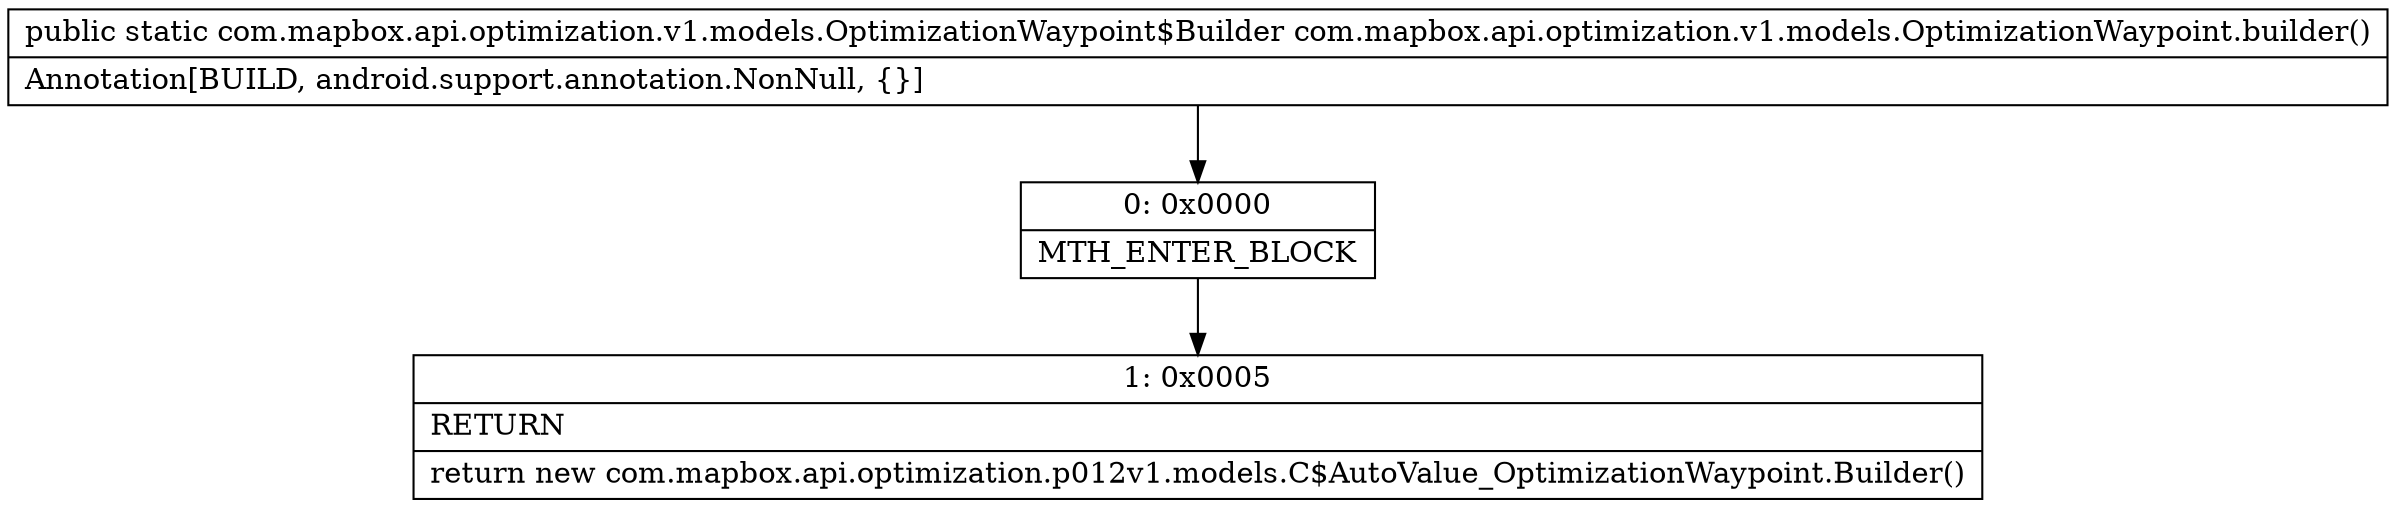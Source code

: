 digraph "CFG forcom.mapbox.api.optimization.v1.models.OptimizationWaypoint.builder()Lcom\/mapbox\/api\/optimization\/v1\/models\/OptimizationWaypoint$Builder;" {
Node_0 [shape=record,label="{0\:\ 0x0000|MTH_ENTER_BLOCK\l}"];
Node_1 [shape=record,label="{1\:\ 0x0005|RETURN\l|return new com.mapbox.api.optimization.p012v1.models.C$AutoValue_OptimizationWaypoint.Builder()\l}"];
MethodNode[shape=record,label="{public static com.mapbox.api.optimization.v1.models.OptimizationWaypoint$Builder com.mapbox.api.optimization.v1.models.OptimizationWaypoint.builder()  | Annotation[BUILD, android.support.annotation.NonNull, \{\}]\l}"];
MethodNode -> Node_0;
Node_0 -> Node_1;
}

